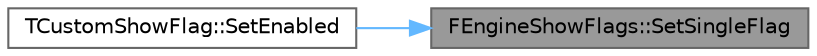 digraph "FEngineShowFlags::SetSingleFlag"
{
 // INTERACTIVE_SVG=YES
 // LATEX_PDF_SIZE
  bgcolor="transparent";
  edge [fontname=Helvetica,fontsize=10,labelfontname=Helvetica,labelfontsize=10];
  node [fontname=Helvetica,fontsize=10,shape=box,height=0.2,width=0.4];
  rankdir="RL";
  Node1 [id="Node000001",label="FEngineShowFlags::SetSingleFlag",height=0.2,width=0.4,color="gray40", fillcolor="grey60", style="filled", fontcolor="black",tooltip="O(1)"];
  Node1 -> Node2 [id="edge1_Node000001_Node000002",dir="back",color="steelblue1",style="solid",tooltip=" "];
  Node2 [id="Node000002",label="TCustomShowFlag::SetEnabled",height=0.2,width=0.4,color="grey40", fillcolor="white", style="filled",URL="$d7/d58/structTCustomShowFlag.html#ac55bc4861259f3ce6d03ccc2790b92b2",tooltip=" "];
}
